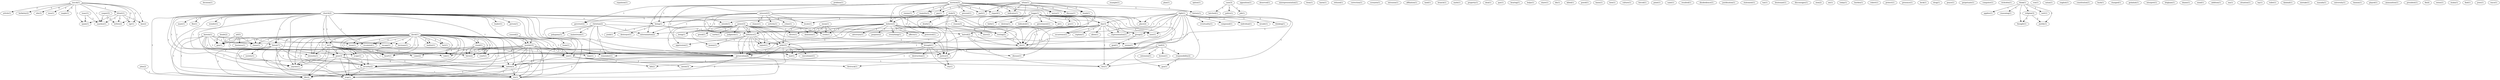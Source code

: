 digraph G {
  isscck [ label="isscck(1)" ];
  article [ label="article(1)" ];
  berkeley [ label="berkeley(2)" ];
  edu [ label="edu(3)" ];
  msu [ label="msu(1)" ];
  maple [ label="maple(1)" ];
  bitnet [ label="bitnet(1)" ];
  spam [ label="spam(1)" ];
  egr [ label="egr(1)" ];
  kuo [ label="kuo(2)" ];
  saackuo [ label="saackuo(1)" ];
  writes [ label="writes(2)" ];
  decision [ label="decision(1)" ];
  expulsion [ label="expulsion(1)" ];
  problem [ label="problem(1)" ];
  church [ label="church(2)" ];
  person [ label="person(1)" ];
  maze [ label="maze(1)" ];
  flee [ label="flee(1)" ];
  wonder [ label="wonder(1)" ];
  threat [ label="threat(7)" ];
  leader [ label="leader(1)" ];
  murder [ label="murder(3)" ];
  escape [ label="escape(1)" ];
  increase [ label="increase(1)" ];
  being [ label="being(1)" ];
  re [ label="re(1)" ];
  missile [ label="missile(1)" ];
  scope [ label="scope(1)" ];
  one [ label="one(1)" ];
  pose [ label="pose(3)" ];
  heart [ label="heart(1)" ];
  anyone [ label="anyone(1)" ];
  locate [ label="locate(1)" ];
  nation [ label="nation(3)" ];
  rule [ label="rule(1)" ];
  protested [ label="protested(1)" ];
  intensity [ label="intensity(1)" ];
  persecution [ label="persecution(4)" ];
  security [ label="security(2)" ];
  stop [ label="stop(1)" ];
  try [ label="try(1)" ];
  life [ label="life(2)" ];
  example [ label="example(1)" ];
  power [ label="power(3)" ];
  bring [ label="bring(1)" ];
  greed [ label="greed(1)" ];
  influence [ label="influence(2)" ];
  oppression [ label="oppression(1)" ];
  money [ label="money(1)" ];
  order [ label="order(5)" ];
  earth [ label="earth(1)" ];
  judgment [ label="judgment(1)" ];
  influence [ label="influence(1)" ];
  unjust [ label="unjust(1)" ];
  truth [ label="truth(1)" ];
  war [ label="war(1)" ];
  justice [ label="justice(3)" ];
  divert [ label="divert(1)" ];
  dominion [ label="dominion(1)" ];
  plan [ label="plan(1)" ];
  option [ label="option(1)" ];
  case [ label="case(3)" ];
  botched [ label="botched(1)" ];
  police [ label="police(1)" ];
  job [ label="job(1)" ];
  opposition [ label="opposition(1)" ];
  deserved [ label="deserved(1)" ];
  caused [ label="caused(2)" ];
  team [ label="team(1)" ];
  misrepresentation [ label="misrepresentation(1)" ];
  item [ label="item(1)" ];
  harm [ label="harm(1)" ];
  refused [ label="refused(1)" ];
  correction [ label="correction(1)" ];
  scenario [ label="scenario(1)" ];
  intrusion [ label="intrusion(1)" ];
  affiliation [ label="affiliation(1)" ];
  missouri [ label="missouri(3)" ];
  stance [ label="stance(1)" ];
  governor [ label="governor(2)" ];
  day [ label="day(3)" ];
  activity [ label="activity(1)" ];
  slave [ label="slave(2)" ];
  crime [ label="crime(1)" ];
  extermination [ label="extermination(2)" ];
  land [ label="land(1)" ];
  branch [ label="branch(1)" ];
  math [ label="math(1)" ];
  mormon [ label="mormon(3)" ];
  enemy [ label="enemy(1)" ];
  history [ label="history(1)" ];
  part [ label="part(1)" ];
  place [ label="place(2)" ];
  indicates [ label="indicates(1)" ];
  discuss [ label="discuss(1)" ];
  prevent [ label="prevent(1)" ];
  majority [ label="majority(2)" ];
  gas [ label="gas(1)" ];
  regard [ label="regard(1)" ];
  nerve [ label="nerve(1)" ];
  testing [ label="testing(2)" ];
  believe [ label="believe(3)" ];
  bomb [ label="bomb(1)" ];
  property [ label="property(1)" ];
  deal [ label="deal(1)" ];
  que [ label="que(1)" ];
  bearing [ label="bearing(1)" ];
  right [ label="right(1)" ];
  eventuality [ label="eventuality(1)" ];
  compound [ label="compound(1)" ];
  user [ label="user(1)" ];
  occurrence [ label="occurrence(1)" ];
  group [ label="group(2)" ];
  firetruck [ label="firetruck(1)" ];
  representation [ label="representation(1)" ];
  etc [ label="etc(1)" ];
  individual [ label="individual(1)" ];
  invade [ label="invade(1)" ];
  seems [ label="seems(1)" ];
  force [ label="force(2)" ];
  thinking [ label="thinking(1)" ];
  lies [ label="lies(1)" ];
  helps [ label="helps(1)" ];
  share [ label="share(1)" ];
  lds [ label="lds(1)" ];
  killed [ label="killed(1)" ];
  boggs [ label="boggs(1)" ];
  faith [ label="faith(1)" ];
  destroy [ label="destroy(1)" ];
  hatred [ label="hatred(2)" ];
  indicated [ label="indicated(1)" ];
  government [ label="government(1)" ];
  al [ label="al(1)" ];
  gov [ label="gov(1)" ];
  doubt [ label="doubt(2)" ];
  guy [ label="guy(1)" ];
  david [ label="david(1)" ];
  stand [ label="stand(1)" ];
  come [ label="come(2)" ];
  stand [ label="stand(1)" ];
  matter [ label="matter(1)" ];
  fact [ label="fact(1)" ];
  issue [ label="issue(1)" ];
  chose [ label="chose(1)" ];
  escalated [ label="escalated(1)" ];
  posed [ label="posed(1)" ];
  basis [ label="basis(1)" ];
  bow [ label="bow(1)" ];
  society [ label="society(1)" ];
  culture [ label="culture(1)" ];
  uthan [ label="uthan(1)" ];
  court [ label="court(1)" ];
  forced [ label="forced(1)" ];
  time [ label="time(1)" ];
  remember [ label="remember(1)" ];
  point [ label="point(1)" ];
  saint [ label="saint(1)" ];
  resulted [ label="resulted(1)" ];
  utah [ label="utah(3)" ];
  reason [ label="reason(3)" ];
  death [ label="death(1)" ];
  brought [ label="brought(1)" ];
  disease [ label="disease(1)" ];
  disobedience [ label="disobedience(1)" ];
  yield [ label="yield(1)" ];
  destroyer [ label="destroyer(1)" ];
  isaac [ label="isaac(1)" ];
  justification [ label="justification(1)" ];
  statement [ label="statement(1)" ];
  tax [ label="tax(1)" ];
  lieutenant [ label="lieutenant(1)" ];
  discourages [ label="discourages(1)" ];
  zion [ label="zion(2)" ];
  mt [ label="mt(1)" ];
  explain [ label="explain(1)" ];
  allow [ label="allow(1)" ];
  today [ label="today(1)" ];
  burden [ label="burden(1)" ];
  robert [ label="robert(1)" ];
  protect [ label="protect(1)" ];
  presence [ label="presence(1)" ];
  heck [ label="heck(1)" ];
  kill [ label="kill(2)" ];
  intent [ label="intent(3)" ];
  drug [ label="drug(1)" ];
  goal [ label="goal(1)" ];
  peace [ label="peace(1)" ];
  perpetuate [ label="perpetuate(1)" ];
  computer [ label="computer(1)" ];
  executioner [ label="executioner(1)" ];
  christian [ label="christian(2)" ];
  polygamy [ label="polygamy(1)" ];
  mainstream [ label="mainstream(1)" ];
  richtofen [ label="richtofen(1)" ];
  think [ label="think(1)" ];
  applies [ label="applies(1)" ];
  reasoning [ label="reasoning(1)" ];
  religion [ label="religion(3)" ];
  thought [ label="thought(1)" ];
  sort [ label="sort(1)" ];
  justify [ label="justify(1)" ];
  von [ label="von(1)" ];
  destruction [ label="destruction(1)" ];
  city [ label="city(1)" ];
  david [ label="david(1)" ];
  batf [ label="batf(3)" ];
  extension [ label="extension(1)" ];
  license [ label="license(1)" ];
  responsibility [ label="responsibility(2)" ];
  gun [ label="gun(1)" ];
  satan [ label="satan(1)" ];
  english [ label="english(1)" ];
  constitution [ label="constitution(1)" ];
  back [ label="back(1)" ];
  adversary [ label="adversary(1)" ];
  purpose [ label="purpose(2)" ];
  everything [ label="everything(1)" ];
  affects [ label="affects(1)" ];
  mean [ label="mean(1)" ];
  changed [ label="changed(1)" ];
  gedaliah [ label="gedaliah(1)" ];
  interpret [ label="interpret(1)" ];
  brigham [ label="brigham(1)" ];
  blame [ label="blame(1)" ];
  mind [ label="mind(1)" ];
  addition [ label="addition(1)" ];
  mx [ label="mx(1)" ];
  situation [ label="situation(1)" ];
  atf [ label="atf(5)" ];
  business [ label="business(1)" ];
  lay [ label="lay(1)" ];
  toilet [ label="toilet(1)" ];
  koresh [ label="koresh(1)" ];
  kimball [ label="kimball(1)" ];
  mistake [ label="mistake(1)" ];
  casper [ label="casper(3)" ];
  masada [ label="masada(1)" ];
  university [ label="university(1)" ];
  hmmm [ label="hmmm(1)" ];
  played [ label="played(1)" ];
  ammunition [ label="ammunition(1)" ];
  president [ label="president(1)" ];
  fbi [ label="fbi(4)" ];
  weiss [ label="weiss(1)" ];
  utahn [ label="utahn(1)" ];
  find [ label="find(1)" ];
  jews [ label="jews(1)" ];
  waco [ label="waco(1)" ];
  john [ label="john(2)" ];
  isscck -> article [ label="2" ];
  isscck -> berkeley [ label="1" ];
  isscck -> edu [ label="4" ];
  isscck -> msu [ label="2" ];
  isscck -> maple [ label="2" ];
  isscck -> bitnet [ label="1" ];
  isscck -> spam [ label="1" ];
  isscck -> egr [ label="2" ];
  isscck -> kuo [ label="1" ];
  isscck -> saackuo [ label="1" ];
  isscck -> writes [ label="2" ];
  church -> person [ label="1" ];
  church -> maze [ label="1" ];
  church -> flee [ label="1" ];
  church -> wonder [ label="1" ];
  church -> threat [ label="1" ];
  church -> leader [ label="1" ];
  church -> murder [ label="1" ];
  church -> escape [ label="1" ];
  church -> increase [ label="1" ];
  church -> being [ label="1" ];
  church -> re [ label="1" ];
  church -> missile [ label="1" ];
  church -> scope [ label="1" ];
  church -> one [ label="1" ];
  church -> pose [ label="1" ];
  church -> heart [ label="1" ];
  church -> anyone [ label="1" ];
  church -> locate [ label="1" ];
  church -> nation [ label="1" ];
  church -> rule [ label="1" ];
  church -> protested [ label="1" ];
  church -> intensity [ label="1" ];
  church -> persecution [ label="1" ];
  church -> security [ label="1" ];
  church -> stop [ label="1" ];
  church -> try [ label="1" ];
  church -> life [ label="1" ];
  power -> bring [ label="1" ];
  power -> greed [ label="1" ];
  power -> influence [ label="1" ];
  power -> oppression [ label="1" ];
  power -> money [ label="1" ];
  power -> order [ label="1" ];
  power -> earth [ label="1" ];
  power -> judgment [ label="1" ];
  power -> influence [ label="1" ];
  power -> unjust [ label="1" ];
  power -> truth [ label="1" ];
  power -> war [ label="1" ];
  power -> justice [ label="1" ];
  power -> divert [ label="1" ];
  power -> persecution [ label="1" ];
  power -> dominion [ label="1" ];
  case -> botched [ label="1" ];
  case -> police [ label="1" ];
  case -> job [ label="1" ];
  caused -> team [ label="1" ];
  caused -> murder [ label="1" ];
  missouri -> stance [ label="2" ];
  missouri -> governor [ label="1" ];
  missouri -> influence [ label="2" ];
  missouri -> day [ label="2" ];
  missouri -> activity [ label="2" ];
  missouri -> order [ label="1" ];
  missouri -> slave [ label="2" ];
  missouri -> influence [ label="2" ];
  missouri -> crime [ label="2" ];
  missouri -> extermination [ label="1" ];
  mormon -> enemy [ label="1" ];
  mormon -> governor [ label="1" ];
  mormon -> history [ label="1" ];
  mormon -> part [ label="1" ];
  mormon -> being [ label="1" ];
  mormon -> place [ label="1" ];
  mormon -> indicates [ label="1" ];
  mormon -> discuss [ label="1" ];
  mormon -> prevent [ label="1" ];
  mormon -> majority [ label="1" ];
  mormon -> gas [ label="1" ];
  mormon -> order [ label="2" ];
  mormon -> regard [ label="1" ];
  mormon -> nerve [ label="1" ];
  mormon -> testing [ label="1" ];
  mormon -> believe [ label="1" ];
  mormon -> bomb [ label="1" ];
  mormon -> extermination [ label="2" ];
  right -> eventuality [ label="1" ];
  right -> place [ label="1" ];
  right -> day [ label="1" ];
  right -> compound [ label="1" ];
  right -> user [ label="1" ];
  right -> occurrence [ label="1" ];
  right -> one [ label="1" ];
  right -> group [ label="1" ];
  right -> firetruck [ label="1" ];
  right -> representation [ label="1" ];
  right -> etc [ label="1" ];
  right -> individual [ label="1" ];
  right -> invade [ label="1" ];
  right -> seems [ label="1" ];
  right -> force [ label="1" ];
  right -> thinking [ label="1" ];
  right -> persecution [ label="1" ];
  right -> lies [ label="1" ];
  boggs -> day [ label="1" ];
  boggs -> user [ label="1" ];
  boggs -> occurrence [ label="1" ];
  boggs -> faith [ label="1" ];
  boggs -> group [ label="1" ];
  boggs -> order [ label="1" ];
  boggs -> destroy [ label="1" ];
  boggs -> representation [ label="1" ];
  boggs -> hatred [ label="1" ];
  boggs -> etc [ label="1" ];
  boggs -> seems [ label="1" ];
  boggs -> indicated [ label="1" ];
  boggs -> persecution [ label="1" ];
  boggs -> lies [ label="1" ];
  boggs -> government [ label="1" ];
  boggs -> al [ label="2" ];
  boggs -> gov [ label="1" ];
  boggs -> extermination [ label="1" ];
  doubt -> threat [ label="1" ];
  doubt -> guy [ label="1" ];
  david -> threat [ label="1" ];
  david -> stand [ label="1" ];
  david -> murder [ label="1" ];
  david -> escape [ label="1" ];
  david -> increase [ label="1" ];
  david -> re [ label="1" ];
  david -> come [ label="1" ];
  david -> scope [ label="1" ];
  david -> stand [ label="1" ];
  david -> one [ label="1" ];
  david -> pose [ label="1" ];
  david -> heart [ label="1" ];
  david -> anyone [ label="1" ];
  david -> nation [ label="1" ];
  david -> matter [ label="1" ];
  david -> rule [ label="1" ];
  david -> fact [ label="1" ];
  david -> intensity [ label="1" ];
  david -> force [ label="1" ];
  david -> issue [ label="1" ];
  david -> guy [ label="1" ];
  david -> chose [ label="1" ];
  david -> persecution [ label="1" ];
  david -> security [ label="1" ];
  david -> escalated [ label="1" ];
  david -> stop [ label="1" ];
  david -> try [ label="1" ];
  david -> life [ label="1" ];
  threat -> one [ label="2" ];
  threat -> anyone [ label="2" ];
  threat -> nation [ label="3" ];
  threat -> society [ label="1" ];
  threat -> security [ label="3" ];
  threat -> stop [ label="2" ];
  threat -> try [ label="2" ];
  threat -> life [ label="2" ];
  uthan -> history [ label="1" ];
  uthan -> part [ label="1" ];
  uthan -> being [ label="1" ];
  uthan -> indicates [ label="1" ];
  uthan -> discuss [ label="1" ];
  uthan -> majority [ label="1" ];
  uthan -> gas [ label="1" ];
  uthan -> regard [ label="1" ];
  uthan -> nerve [ label="1" ];
  uthan -> testing [ label="1" ];
  uthan -> bomb [ label="1" ];
  stand -> come [ label="1" ];
  stand -> court [ label="1" ];
  stand -> justice [ label="1" ];
  stand -> force [ label="1" ];
  murder -> one [ label="1" ];
  murder -> pose [ label="1" ];
  murder -> time [ label="1" ];
  murder -> heart [ label="1" ];
  murder -> anyone [ label="1" ];
  murder -> nation [ label="1" ];
  murder -> rule [ label="1" ];
  murder -> remember [ label="1" ];
  murder -> security [ label="1" ];
  murder -> stop [ label="1" ];
  murder -> try [ label="1" ];
  murder -> life [ label="1" ];
  influence -> oppression [ label="1" ];
  influence -> money [ label="1" ];
  influence -> order [ label="1" ];
  influence -> unjust [ label="1" ];
  influence -> war [ label="1" ];
  influence -> persecution [ label="1" ];
  utah -> being [ label="1" ];
  utah -> missile [ label="1" ];
  utah -> reason [ label="1" ];
  utah -> death [ label="1" ];
  utah -> brought [ label="1" ];
  utah -> locate [ label="1" ];
  utah -> nation [ label="1" ];
  utah -> testing [ label="1" ];
  utah -> believe [ label="2" ];
  utah -> protested [ label="1" ];
  utah -> etc [ label="1" ];
  utah -> disease [ label="1" ];
  being -> influence [ label="1" ];
  being -> yield [ label="1" ];
  being -> destroyer [ label="1" ];
  isaac -> spam [ label="1" ];
  isaac -> saackuo [ label="1" ];
  re -> scope [ label="1" ];
  re -> one [ label="1" ];
  re -> pose [ label="1" ];
  re -> heart [ label="1" ];
  re -> anyone [ label="1" ];
  re -> nation [ label="1" ];
  re -> rule [ label="1" ];
  re -> intensity [ label="1" ];
  re -> persecution [ label="1" ];
  re -> security [ label="1" ];
  re -> stop [ label="1" ];
  re -> try [ label="1" ];
  re -> life [ label="1" ];
  day -> user [ label="1" ];
  day -> occurrence [ label="1" ];
  day -> group [ label="1" ];
  day -> representation [ label="1" ];
  day -> slave [ label="1" ];
  day -> influence [ label="1" ];
  day -> etc [ label="1" ];
  day -> explain [ label="1" ];
  day -> allow [ label="1" ];
  day -> persecution [ label="1" ];
  day -> lies [ label="1" ];
  reason -> testing [ label="1" ];
  reason -> etc [ label="1" ];
  stand -> court [ label="1" ];
  stand -> justice [ label="1" ];
  stand -> force [ label="1" ];
  majority -> believe [ label="1" ];
  one -> firetruck [ label="1" ];
  one -> kill [ label="1" ];
  one -> intent [ label="1" ];
  one -> life [ label="1" ];
  group -> goal [ label="1" ];
  group -> etc [ label="1" ];
  bitnet -> spam [ label="1" ];
  bitnet -> egr [ label="1" ];
  bitnet -> kuo [ label="1" ];
  bitnet -> saackuo [ label="1" ];
  bitnet -> writes [ label="1" ];
  pose -> anyone [ label="1" ];
  pose -> nation [ label="2" ];
  pose -> security [ label="2" ];
  pose -> stop [ label="1" ];
  pose -> try [ label="1" ];
  pose -> life [ label="1" ];
  order -> kill [ label="1" ];
  order -> executioner [ label="1" ];
  order -> war [ label="1" ];
  order -> persecution [ label="1" ];
  order -> intent [ label="1" ];
  christian -> time [ label="1" ];
  christian -> polygamy [ label="1" ];
  christian -> brought [ label="1" ];
  christian -> hatred [ label="1" ];
  christian -> remember [ label="1" ];
  christian -> persecution [ label="1" ];
  christian -> mainstream [ label="1" ];
  christian -> extermination [ label="1" ];
  think -> applies [ label="1" ];
  think -> reasoning [ label="1" ];
  think -> religion [ label="1" ];
  think -> thought [ label="1" ];
  think -> sort [ label="1" ];
  think -> justify [ label="1" ];
  brought -> nation [ label="1" ];
  brought -> disease [ label="1" ];
  brought -> destruction [ label="1" ];
  brought -> justice [ label="1" ];
  brought -> remember [ label="1" ];
  brought -> persecution [ label="1" ];
  brought -> city [ label="1" ];
  david -> heart [ label="1" ];
  david -> anyone [ label="1" ];
  david -> nation [ label="1" ];
  david -> matter [ label="1" ];
  david -> rule [ label="1" ];
  david -> fact [ label="1" ];
  david -> intensity [ label="1" ];
  david -> force [ label="1" ];
  david -> issue [ label="1" ];
  david -> guy [ label="1" ];
  david -> chose [ label="1" ];
  david -> persecution [ label="1" ];
  david -> security [ label="1" ];
  david -> escalated [ label="1" ];
  david -> stop [ label="1" ];
  david -> try [ label="1" ];
  david -> life [ label="1" ];
  batf -> extension [ label="1" ];
  batf -> license [ label="1" ];
  batf -> responsibility [ label="1" ];
  batf -> court [ label="1" ];
  batf -> justice [ label="1" ];
  batf -> gun [ label="1" ];
  hatred -> etc [ label="1" ];
  hatred -> seems [ label="1" ];
  hatred -> persecution [ label="1" ];
  hatred -> lies [ label="1" ];
  nation -> stop [ label="1" ];
  nation -> try [ label="1" ];
  nation -> life [ label="1" ];
  testing -> etc [ label="1" ];
  believe -> influence [ label="1" ];
  believe -> protested [ label="1" ];
  believe -> etc [ label="1" ];
  believe -> unjust [ label="1" ];
  believe -> adversary [ label="1" ];
  believe -> purpose [ label="1" ];
  believe -> truth [ label="1" ];
  believe -> war [ label="1" ];
  believe -> justice [ label="1" ];
  believe -> everything [ label="1" ];
  believe -> divert [ label="1" ];
  believe -> persecution [ label="1" ];
  believe -> dominion [ label="1" ];
  believe -> affects [ label="1" ];
  influence -> unjust [ label="1" ];
  influence -> war [ label="1" ];
  influence -> persecution [ label="1" ];
  mean -> truth [ label="1" ];
  mean -> justice [ label="1" ];
  mean -> divert [ label="1" ];
  mean -> dominion [ label="1" ];
  religion -> thought [ label="2" ];
  religion -> justify [ label="2" ];
  responsibility -> gun [ label="1" ];
  atf -> force [ label="1" ];
  atf -> guy [ label="1" ];
  atf -> chose [ label="1" ];
  atf -> business [ label="1" ];
  koresh -> force [ label="1" ];
  koresh -> issue [ label="1" ];
  koresh -> guy [ label="1" ];
  koresh -> chose [ label="1" ];
  koresh -> persecution [ label="1" ];
  koresh -> security [ label="1" ];
  koresh -> escalated [ label="1" ];
  koresh -> stop [ label="1" ];
  koresh -> try [ label="1" ];
  koresh -> life [ label="1" ];
  justice -> city [ label="1" ];
  casper -> saackuo [ label="1" ];
  casper -> writes [ label="1" ];
  persecution -> security [ label="2" ];
  persecution -> lies [ label="1" ];
  persecution -> stop [ label="2" ];
  persecution -> try [ label="2" ];
  persecution -> life [ label="2" ];
  security -> stop [ label="1" ];
  security -> try [ label="1" ];
  security -> life [ label="1" ];
  john -> life [ label="1" ];
}
